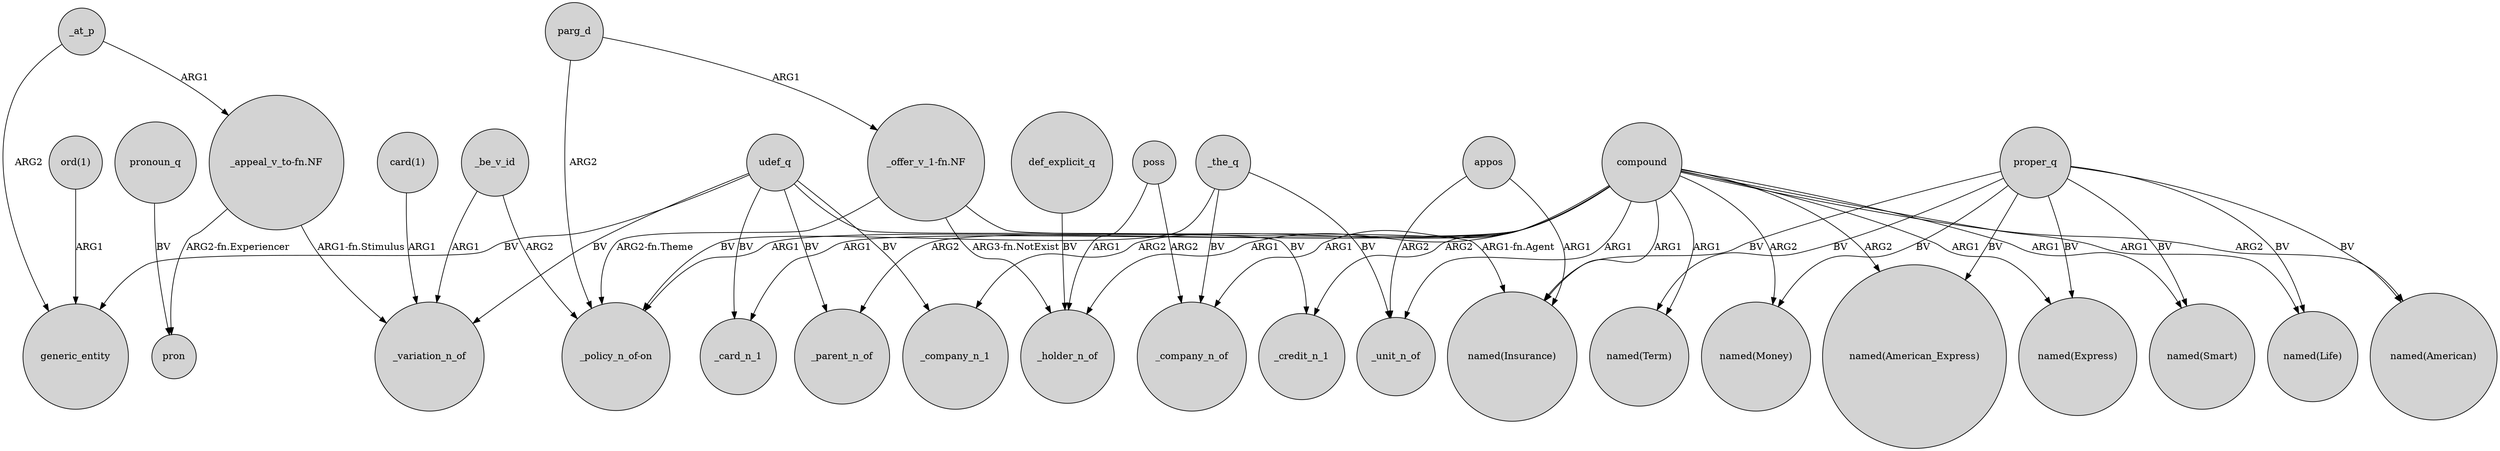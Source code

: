 digraph {
	node [shape=circle style=filled]
	"ord(1)" -> generic_entity [label=ARG1]
	udef_q -> _parent_n_of [label=BV]
	udef_q -> generic_entity [label=BV]
	_at_p -> "_appeal_v_to-fn.NF" [label=ARG1]
	_be_v_id -> _variation_n_of [label=ARG1]
	_the_q -> "_policy_n_of-on" [label=BV]
	"_appeal_v_to-fn.NF" -> _variation_n_of [label="ARG1-fn.Stimulus"]
	"card(1)" -> _variation_n_of [label=ARG1]
	_at_p -> generic_entity [label=ARG2]
	compound -> "named(Smart)" [label=ARG1]
	"_offer_v_1-fn.NF" -> "_policy_n_of-on" [label="ARG2-fn.Theme"]
	compound -> _unit_n_of [label=ARG1]
	compound -> _company_n_1 [label=ARG2]
	proper_q -> "named(Express)" [label=BV]
	_be_v_id -> "_policy_n_of-on" [label=ARG2]
	compound -> _credit_n_1 [label=ARG2]
	proper_q -> "named(American)" [label=BV]
	compound -> "named(Term)" [label=ARG1]
	proper_q -> "named(Money)" [label=BV]
	compound -> "named(Express)" [label=ARG1]
	compound -> _holder_n_of [label=ARG1]
	compound -> _parent_n_of [label=ARG2]
	compound -> "named(American)" [label=ARG2]
	udef_q -> _card_n_1 [label=BV]
	_the_q -> _company_n_of [label=BV]
	"_offer_v_1-fn.NF" -> "named(Insurance)" [label="ARG1-fn.Agent"]
	compound -> _company_n_of [label=ARG1]
	pronoun_q -> pron [label=BV]
	compound -> _card_n_1 [label=ARG1]
	compound -> "_policy_n_of-on" [label=ARG1]
	proper_q -> "named(Smart)" [label=BV]
	"_appeal_v_to-fn.NF" -> pron [label="ARG2-fn.Experiencer"]
	compound -> "named(American_Express)" [label=ARG2]
	def_explicit_q -> _holder_n_of [label=BV]
	"_offer_v_1-fn.NF" -> _holder_n_of [label="ARG3-fn.NotExist"]
	udef_q -> _credit_n_1 [label=BV]
	proper_q -> "named(Insurance)" [label=BV]
	proper_q -> "named(Life)" [label=BV]
	compound -> "named(Money)" [label=ARG2]
	proper_q -> "named(Term)" [label=BV]
	poss -> _company_n_of [label=ARG2]
	compound -> "named(Insurance)" [label=ARG1]
	appos -> "named(Insurance)" [label=ARG1]
	parg_d -> "_policy_n_of-on" [label=ARG2]
	poss -> _holder_n_of [label=ARG1]
	compound -> "named(Life)" [label=ARG1]
	parg_d -> "_offer_v_1-fn.NF" [label=ARG1]
	udef_q -> _variation_n_of [label=BV]
	_the_q -> _unit_n_of [label=BV]
	udef_q -> _company_n_1 [label=BV]
	appos -> _unit_n_of [label=ARG2]
	proper_q -> "named(American_Express)" [label=BV]
}
